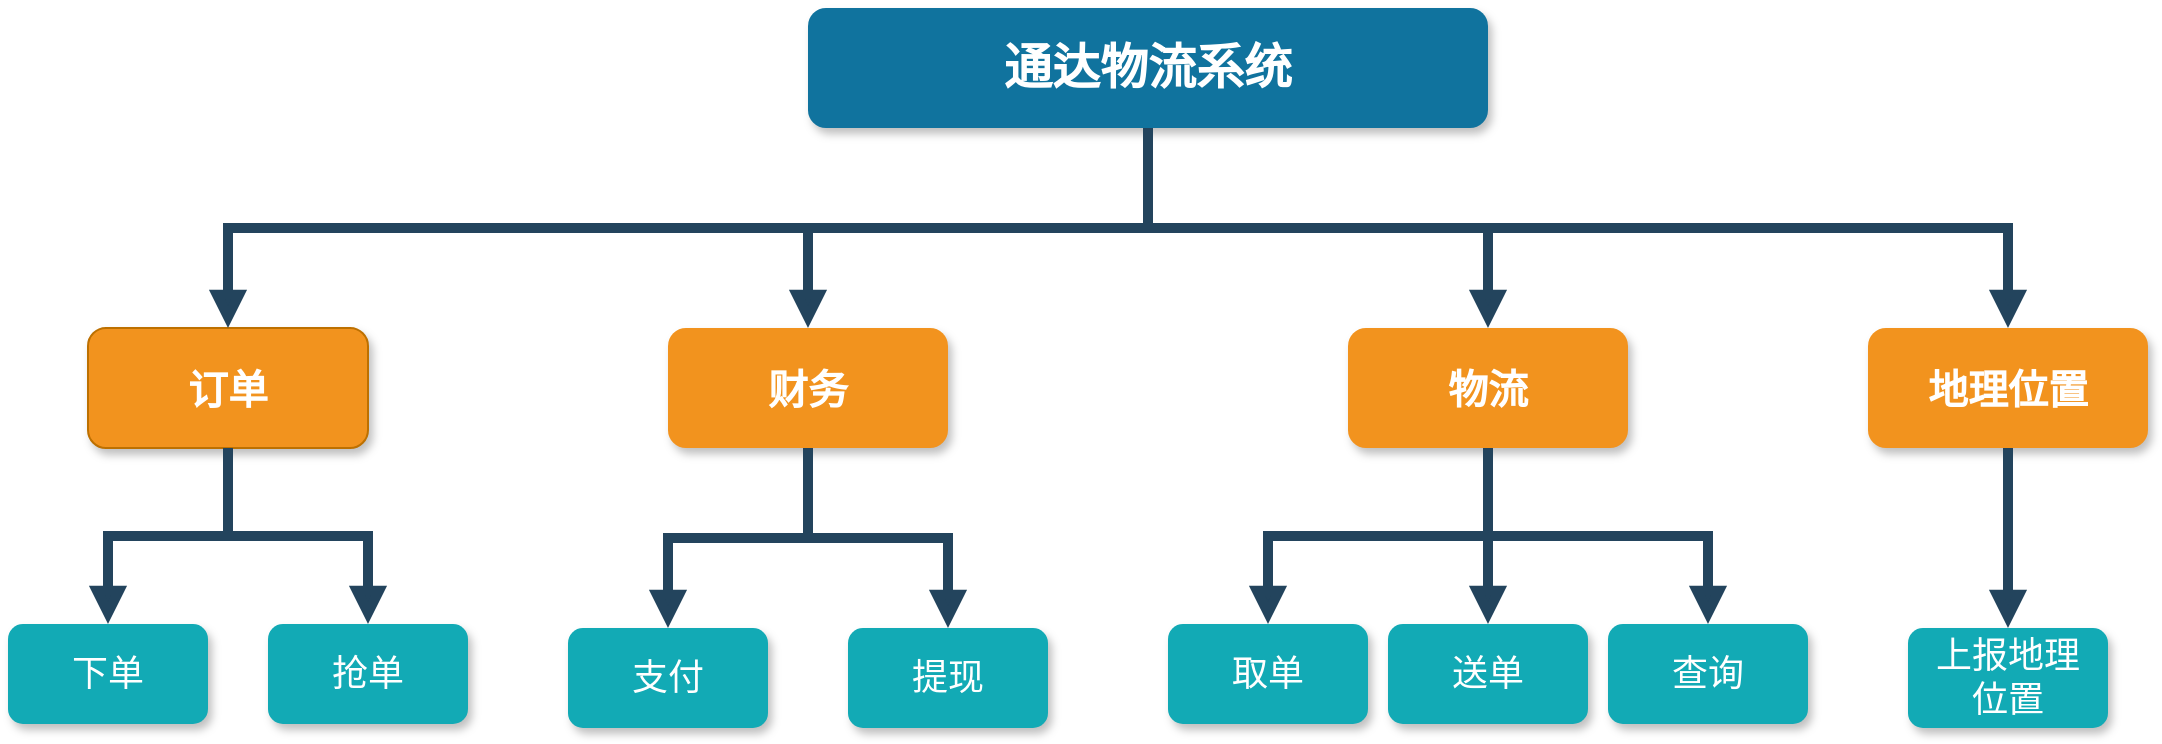 <mxfile version="13.6.2" type="device"><diagram name="Page-1" id="64c3da0e-402f-94eb-ee01-a36477274f13"><mxGraphModel dx="1221" dy="714" grid="1" gridSize="10" guides="1" tooltips="1" connect="1" arrows="1" fold="1" page="1" pageScale="1" pageWidth="1169" pageHeight="826" background="#ffffff" math="0" shadow="0"><root><mxCell id="0"/><mxCell id="1" parent="0"/><mxCell id="2" value="通达物流系统" style="whiteSpace=wrap;rounded=1;shadow=1;fillColor=#10739E;strokeColor=none;fontColor=#FFFFFF;fontStyle=1;fontSize=24" parent="1" vertex="1"><mxGeometry x="440" y="80" width="340" height="60" as="geometry"/></mxCell><mxCell id="3" value="订单" style="whiteSpace=wrap;rounded=1;fillColor=#F2931E;strokeColor=#BD7000;shadow=1;fontColor=#ffffff;fontStyle=1;fontSize=20;" parent="1" vertex="1"><mxGeometry x="80" y="240.0" width="140" height="60" as="geometry"/></mxCell><mxCell id="4" value="财务" style="whiteSpace=wrap;rounded=1;fillColor=#F2931E;strokeColor=none;shadow=1;fontColor=#FFFFFF;fontStyle=1;fontSize=20;" parent="1" vertex="1"><mxGeometry x="370" y="240.0" width="140" height="60" as="geometry"/></mxCell><mxCell id="6" value="物流" style="whiteSpace=wrap;rounded=1;fillColor=#F2931E;strokeColor=none;shadow=1;fontColor=#FFFFFF;fontStyle=1;fontSize=20;" parent="1" vertex="1"><mxGeometry x="710" y="240.0" width="140" height="60" as="geometry"/></mxCell><mxCell id="7" value="地理位置" style="whiteSpace=wrap;rounded=1;fillColor=#F2931E;strokeColor=none;shadow=1;fontColor=#FFFFFF;fontStyle=1;fontSize=20;" parent="1" vertex="1"><mxGeometry x="970" y="240.0" width="140" height="60" as="geometry"/></mxCell><mxCell id="229" value="" style="edgeStyle=elbowEdgeStyle;elbow=vertical;rounded=0;fontColor=#000000;endArrow=block;endFill=1;strokeWidth=5;strokeColor=#23445D;fontSize=5;" parent="1" source="2" target="3" edge="1"><mxGeometry width="100" height="100" relative="1" as="geometry"><mxPoint x="350" y="190" as="sourcePoint"/><mxPoint x="450" y="90" as="targetPoint"/></mxGeometry></mxCell><mxCell id="230" value="" style="edgeStyle=elbowEdgeStyle;elbow=vertical;rounded=0;fontColor=#000000;endArrow=block;endFill=1;strokeWidth=5;strokeColor=#23445D;" parent="1" source="2" target="4" edge="1"><mxGeometry width="100" height="100" relative="1" as="geometry"><mxPoint x="450" y="200" as="sourcePoint"/><mxPoint x="550" y="100" as="targetPoint"/></mxGeometry></mxCell><mxCell id="231" value="" style="edgeStyle=elbowEdgeStyle;elbow=vertical;rounded=0;fontColor=#000000;endArrow=block;endFill=1;strokeWidth=5;strokeColor=#23445D;" parent="1" source="2" target="6" edge="1"><mxGeometry width="100" height="100" relative="1" as="geometry"><mxPoint x="460" y="210" as="sourcePoint"/><mxPoint x="560" y="110" as="targetPoint"/></mxGeometry></mxCell><mxCell id="232" value="" style="edgeStyle=elbowEdgeStyle;elbow=vertical;rounded=0;fontColor=#000000;endArrow=block;endFill=1;strokeWidth=5;strokeColor=#23445D;" parent="1" source="2" target="7" edge="1"><mxGeometry width="100" height="100" relative="1" as="geometry"><mxPoint x="470" y="220" as="sourcePoint"/><mxPoint x="570" y="120" as="targetPoint"/></mxGeometry></mxCell><mxCell id="xEcd971ktMEgAxwCgvuV-236" value="取单" style="whiteSpace=wrap;rounded=1;fillColor=#12AAB5;strokeColor=none;shadow=1;fontColor=#FFFFFF;fontSize=18;verticalAlign=middle;horizontal=1;align=center;imageVerticalAlign=middle;" vertex="1" parent="1"><mxGeometry x="620" y="388" width="100" height="50" as="geometry"/></mxCell><mxCell id="xEcd971ktMEgAxwCgvuV-237" value="送单" style="whiteSpace=wrap;rounded=1;fillColor=#12AAB5;strokeColor=none;shadow=1;fontColor=#FFFFFF;fontSize=18;verticalAlign=middle;horizontal=1;align=center;imageVerticalAlign=middle;" vertex="1" parent="1"><mxGeometry x="730" y="388" width="100" height="50" as="geometry"/></mxCell><mxCell id="xEcd971ktMEgAxwCgvuV-239" value="上报地理&#10;位置" style="whiteSpace=wrap;rounded=1;fillColor=#12AAB5;strokeColor=none;shadow=1;fontColor=#FFFFFF;fontSize=18;verticalAlign=middle;horizontal=1;align=center;imageVerticalAlign=middle;" vertex="1" parent="1"><mxGeometry x="990" y="390" width="100" height="50" as="geometry"/></mxCell><mxCell id="xEcd971ktMEgAxwCgvuV-240" value="查询" style="whiteSpace=wrap;rounded=1;fillColor=#12AAB5;strokeColor=none;shadow=1;fontColor=#FFFFFF;fontSize=18;verticalAlign=middle;horizontal=1;align=center;imageVerticalAlign=middle;" vertex="1" parent="1"><mxGeometry x="840" y="388" width="100" height="50" as="geometry"/></mxCell><mxCell id="xEcd971ktMEgAxwCgvuV-241" value="抢单" style="whiteSpace=wrap;rounded=1;fillColor=#12AAB5;strokeColor=none;shadow=1;fontColor=#FFFFFF;fontSize=18;verticalAlign=middle;horizontal=1;align=center;imageVerticalAlign=middle;" vertex="1" parent="1"><mxGeometry x="170" y="388" width="100" height="50" as="geometry"/></mxCell><mxCell id="xEcd971ktMEgAxwCgvuV-242" value="下单" style="whiteSpace=wrap;rounded=1;fillColor=#12AAB5;strokeColor=none;shadow=1;fontColor=#FFFFFF;fontSize=18;verticalAlign=middle;horizontal=1;align=center;imageVerticalAlign=middle;" vertex="1" parent="1"><mxGeometry x="40" y="388" width="100" height="50" as="geometry"/></mxCell><mxCell id="xEcd971ktMEgAxwCgvuV-243" value="提现" style="whiteSpace=wrap;rounded=1;fillColor=#12AAB5;strokeColor=none;shadow=1;fontColor=#FFFFFF;fontSize=18;verticalAlign=middle;horizontal=1;align=center;imageVerticalAlign=middle;" vertex="1" parent="1"><mxGeometry x="460" y="390" width="100" height="50" as="geometry"/></mxCell><mxCell id="xEcd971ktMEgAxwCgvuV-245" value="支付" style="whiteSpace=wrap;rounded=1;fillColor=#12AAB5;strokeColor=none;shadow=1;fontColor=#FFFFFF;fontSize=18;verticalAlign=middle;horizontal=1;align=center;imageVerticalAlign=middle;" vertex="1" parent="1"><mxGeometry x="320" y="390" width="100" height="50" as="geometry"/></mxCell><mxCell id="xEcd971ktMEgAxwCgvuV-246" value="" style="edgeStyle=elbowEdgeStyle;elbow=vertical;rounded=0;fontColor=#000000;endArrow=block;endFill=1;strokeWidth=5;strokeColor=#23445D;fontSize=5;exitX=0.5;exitY=1;exitDx=0;exitDy=0;entryX=0.5;entryY=0;entryDx=0;entryDy=0;" edge="1" parent="1" source="3" target="xEcd971ktMEgAxwCgvuV-242"><mxGeometry width="100" height="100" relative="1" as="geometry"><mxPoint x="550" y="280" as="sourcePoint"/><mxPoint x="90" y="380.0" as="targetPoint"/></mxGeometry></mxCell><mxCell id="xEcd971ktMEgAxwCgvuV-247" value="" style="edgeStyle=elbowEdgeStyle;elbow=vertical;rounded=0;fontColor=#000000;endArrow=block;endFill=1;strokeWidth=5;strokeColor=#23445D;fontSize=5;entryX=0.5;entryY=0;entryDx=0;entryDy=0;exitX=0.5;exitY=1;exitDx=0;exitDy=0;" edge="1" parent="1" source="3" target="xEcd971ktMEgAxwCgvuV-241"><mxGeometry width="100" height="100" relative="1" as="geometry"><mxPoint x="150" y="300" as="sourcePoint"/><mxPoint x="100" y="398" as="targetPoint"/></mxGeometry></mxCell><mxCell id="xEcd971ktMEgAxwCgvuV-248" value="" style="edgeStyle=elbowEdgeStyle;elbow=vertical;rounded=0;fontColor=#000000;endArrow=block;endFill=1;strokeWidth=5;strokeColor=#23445D;fontSize=5;exitX=0.5;exitY=1;exitDx=0;exitDy=0;entryX=0.5;entryY=0;entryDx=0;entryDy=0;" edge="1" parent="1" source="4" target="xEcd971ktMEgAxwCgvuV-243"><mxGeometry width="100" height="100" relative="1" as="geometry"><mxPoint x="450" y="300.0" as="sourcePoint"/><mxPoint x="520" y="388" as="targetPoint"/></mxGeometry></mxCell><mxCell id="xEcd971ktMEgAxwCgvuV-249" value="" style="edgeStyle=elbowEdgeStyle;elbow=vertical;rounded=0;fontColor=#000000;endArrow=block;endFill=1;strokeWidth=5;strokeColor=#23445D;fontSize=5;entryX=0.5;entryY=0;entryDx=0;entryDy=0;exitX=0.5;exitY=1;exitDx=0;exitDy=0;" edge="1" parent="1" source="4" target="xEcd971ktMEgAxwCgvuV-245"><mxGeometry width="100" height="100" relative="1" as="geometry"><mxPoint x="160" y="320.0" as="sourcePoint"/><mxPoint x="230" y="408" as="targetPoint"/></mxGeometry></mxCell><mxCell id="xEcd971ktMEgAxwCgvuV-250" value="" style="edgeStyle=elbowEdgeStyle;elbow=vertical;rounded=0;fontColor=#000000;endArrow=block;endFill=1;strokeWidth=5;strokeColor=#23445D;fontSize=5;entryX=0.5;entryY=0;entryDx=0;entryDy=0;exitX=0.5;exitY=1;exitDx=0;exitDy=0;" edge="1" parent="1" source="6" target="xEcd971ktMEgAxwCgvuV-237"><mxGeometry width="100" height="100" relative="1" as="geometry"><mxPoint x="790" y="300.0" as="sourcePoint"/><mxPoint x="860" y="388" as="targetPoint"/></mxGeometry></mxCell><mxCell id="xEcd971ktMEgAxwCgvuV-251" value="" style="edgeStyle=elbowEdgeStyle;elbow=vertical;rounded=0;fontColor=#000000;endArrow=block;endFill=1;strokeWidth=5;strokeColor=#23445D;fontSize=5;entryX=0.5;entryY=0;entryDx=0;entryDy=0;exitX=0.5;exitY=1;exitDx=0;exitDy=0;" edge="1" parent="1" source="6" target="xEcd971ktMEgAxwCgvuV-240"><mxGeometry width="100" height="100" relative="1" as="geometry"><mxPoint x="860" y="325.0" as="sourcePoint"/><mxPoint x="930" y="413" as="targetPoint"/></mxGeometry></mxCell><mxCell id="xEcd971ktMEgAxwCgvuV-252" value="" style="edgeStyle=elbowEdgeStyle;elbow=vertical;rounded=0;fontColor=#000000;endArrow=block;endFill=1;strokeWidth=5;strokeColor=#23445D;fontSize=5;entryX=0.5;entryY=0;entryDx=0;entryDy=0;exitX=0.5;exitY=1;exitDx=0;exitDy=0;" edge="1" parent="1" source="6" target="xEcd971ktMEgAxwCgvuV-236"><mxGeometry width="100" height="100" relative="1" as="geometry"><mxPoint x="790" y="310.0" as="sourcePoint"/><mxPoint x="950" y="398" as="targetPoint"/></mxGeometry></mxCell><mxCell id="xEcd971ktMEgAxwCgvuV-253" value="" style="edgeStyle=elbowEdgeStyle;elbow=vertical;rounded=0;fontColor=#000000;endArrow=block;endFill=1;strokeWidth=5;strokeColor=#23445D;fontSize=5;entryX=0.5;entryY=0;entryDx=0;entryDy=0;exitX=0.5;exitY=1;exitDx=0;exitDy=0;" edge="1" parent="1" source="7" target="xEcd971ktMEgAxwCgvuV-239"><mxGeometry width="100" height="100" relative="1" as="geometry"><mxPoint x="790" y="310.0" as="sourcePoint"/><mxPoint x="900" y="398" as="targetPoint"/></mxGeometry></mxCell></root></mxGraphModel></diagram></mxfile>